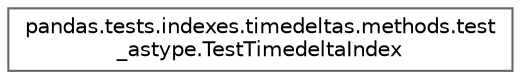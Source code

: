 digraph "Graphical Class Hierarchy"
{
 // LATEX_PDF_SIZE
  bgcolor="transparent";
  edge [fontname=Helvetica,fontsize=10,labelfontname=Helvetica,labelfontsize=10];
  node [fontname=Helvetica,fontsize=10,shape=box,height=0.2,width=0.4];
  rankdir="LR";
  Node0 [id="Node000000",label="pandas.tests.indexes.timedeltas.methods.test\l_astype.TestTimedeltaIndex",height=0.2,width=0.4,color="grey40", fillcolor="white", style="filled",URL="$dc/dae/classpandas_1_1tests_1_1indexes_1_1timedeltas_1_1methods_1_1test__astype_1_1TestTimedeltaIndex.html",tooltip=" "];
}

